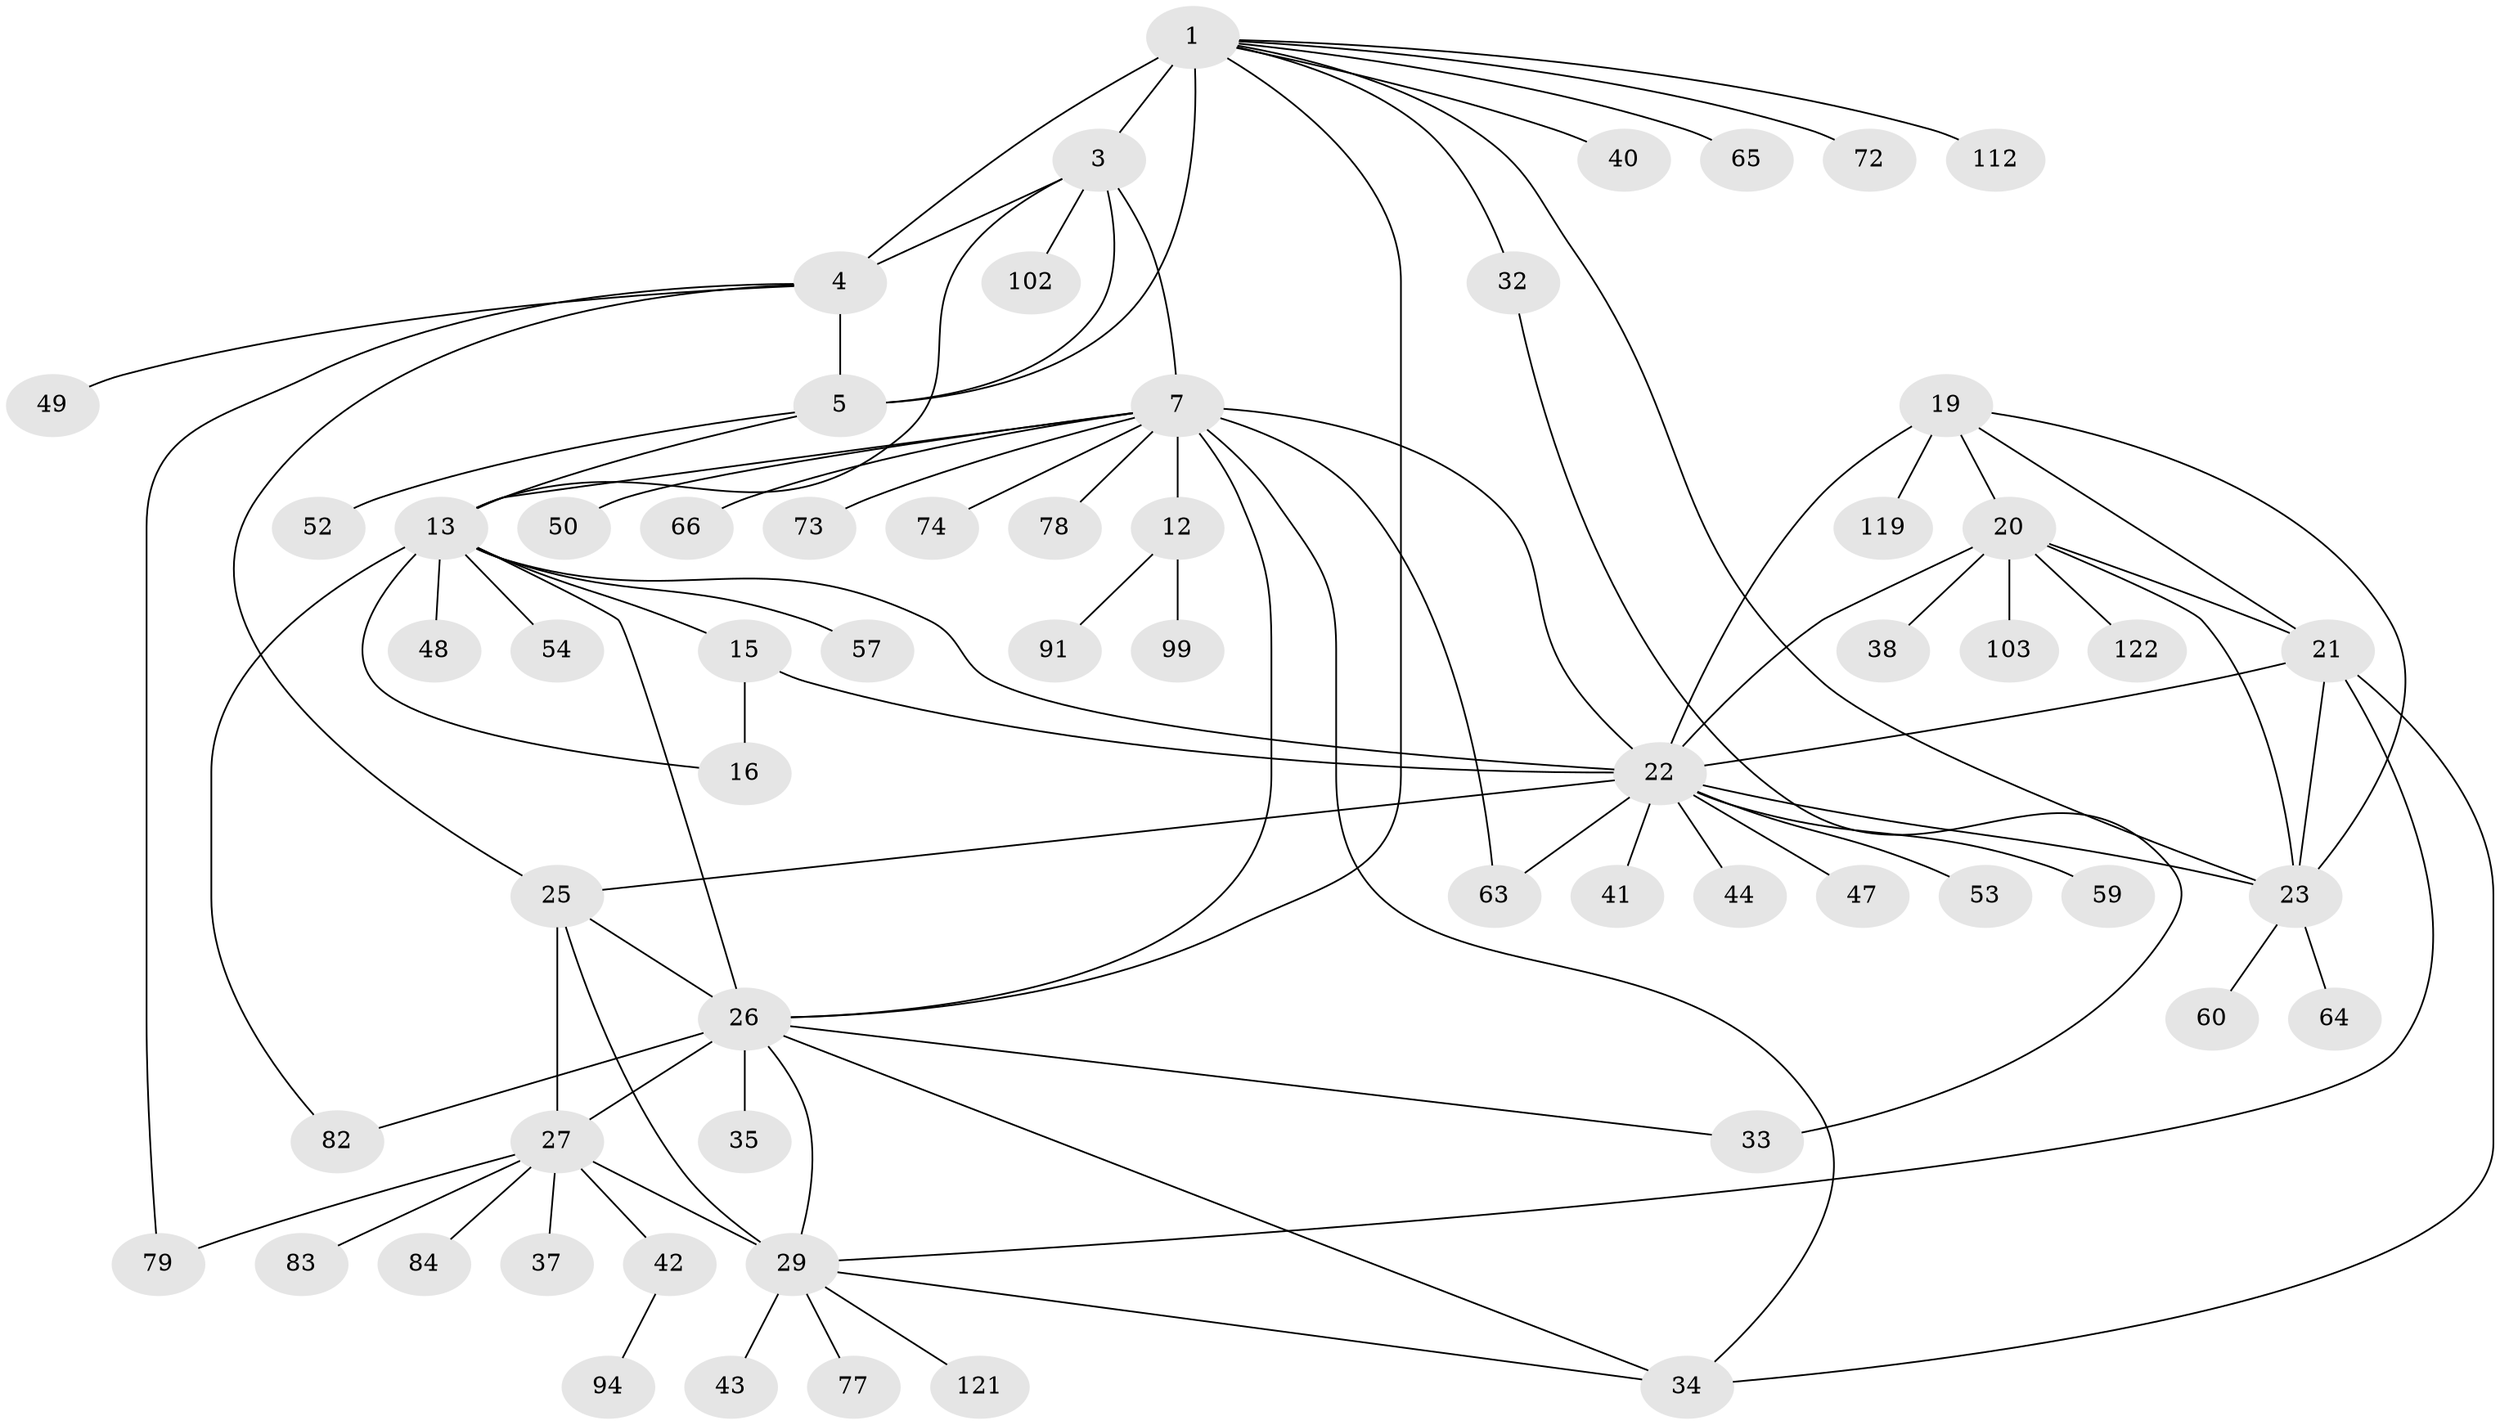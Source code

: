 // original degree distribution, {8: 0.04878048780487805, 9: 0.024390243902439025, 7: 0.06504065040650407, 10: 0.04878048780487805, 11: 0.008130081300813009, 5: 0.016260162601626018, 6: 0.016260162601626018, 13: 0.008130081300813009, 17: 0.008130081300813009, 1: 0.5365853658536586, 2: 0.17886178861788618, 4: 0.008130081300813009, 3: 0.032520325203252036}
// Generated by graph-tools (version 1.1) at 2025/15/03/09/25 04:15:57]
// undirected, 61 vertices, 90 edges
graph export_dot {
graph [start="1"]
  node [color=gray90,style=filled];
  1 [super="+58+2"];
  3;
  4 [super="+80"];
  5 [super="+67"];
  7 [super="+69+68+9+8"];
  12;
  13 [super="+14+55"];
  15 [super="+17+109"];
  16;
  19;
  20;
  21;
  22 [super="+24+39+87+114+62"];
  23;
  25 [super="+90"];
  26 [super="+75+31+46+108+36+56"];
  27 [super="+51+28+93"];
  29 [super="+30"];
  32;
  33;
  34 [super="+107"];
  35;
  37;
  38;
  40;
  41 [super="+110+98"];
  42;
  43;
  44;
  47 [super="+111"];
  48;
  49;
  50 [super="+104"];
  52;
  53;
  54;
  57;
  59;
  60 [super="+61"];
  63;
  64;
  65;
  66;
  72;
  73;
  74;
  77;
  78;
  79;
  82 [super="+86"];
  83;
  84;
  91;
  94;
  99 [super="+105"];
  102;
  103;
  112;
  119;
  121;
  122;
  1 -- 3 [weight=3];
  1 -- 4 [weight=3];
  1 -- 5 [weight=3];
  1 -- 72;
  1 -- 112;
  1 -- 65;
  1 -- 32;
  1 -- 40;
  1 -- 23;
  1 -- 26;
  3 -- 4;
  3 -- 5;
  3 -- 102;
  3 -- 7;
  3 -- 13;
  4 -- 5;
  4 -- 25;
  4 -- 49;
  4 -- 79;
  5 -- 52;
  5 -- 13;
  7 -- 12 [weight=5];
  7 -- 66;
  7 -- 74;
  7 -- 26;
  7 -- 34;
  7 -- 73;
  7 -- 78;
  7 -- 50;
  7 -- 22;
  7 -- 63;
  7 -- 13;
  12 -- 91;
  12 -- 99;
  13 -- 15 [weight=6];
  13 -- 16 [weight=3];
  13 -- 48;
  13 -- 82;
  13 -- 54;
  13 -- 22;
  13 -- 57;
  13 -- 26 [weight=2];
  15 -- 16 [weight=2];
  15 -- 22;
  19 -- 20;
  19 -- 21;
  19 -- 22 [weight=2];
  19 -- 23;
  19 -- 119;
  20 -- 21;
  20 -- 22 [weight=2];
  20 -- 23;
  20 -- 38;
  20 -- 103;
  20 -- 122;
  21 -- 22 [weight=2];
  21 -- 23;
  21 -- 34;
  21 -- 29;
  22 -- 23 [weight=2];
  22 -- 47;
  22 -- 53;
  22 -- 41;
  22 -- 44;
  22 -- 59;
  22 -- 63;
  22 -- 25;
  23 -- 60;
  23 -- 64;
  25 -- 26;
  25 -- 27 [weight=2];
  25 -- 29 [weight=2];
  26 -- 27 [weight=2];
  26 -- 29 [weight=2];
  26 -- 33;
  26 -- 35;
  26 -- 82;
  26 -- 34;
  27 -- 29 [weight=4];
  27 -- 37;
  27 -- 42;
  27 -- 79;
  27 -- 83;
  27 -- 84;
  29 -- 121;
  29 -- 34;
  29 -- 43;
  29 -- 77;
  32 -- 33;
  42 -- 94;
}
